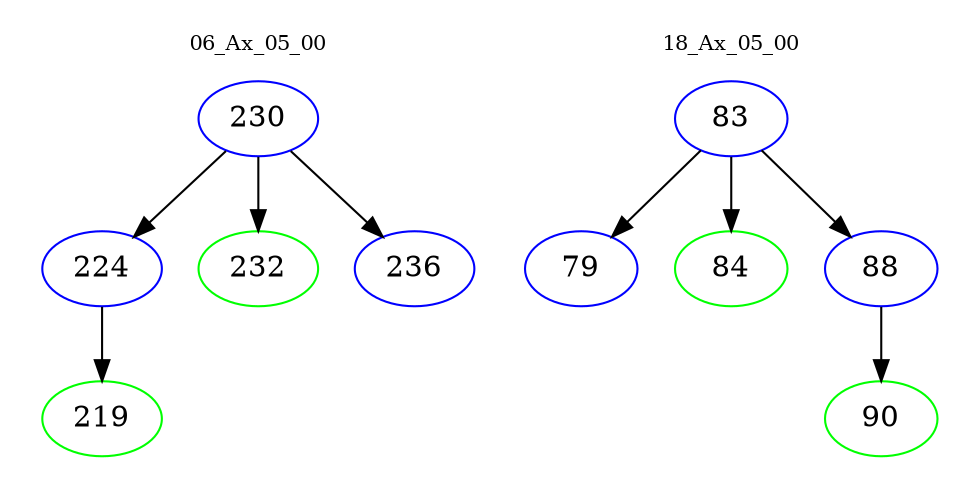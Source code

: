 digraph{
subgraph cluster_0 {
color = white
label = "06_Ax_05_00";
fontsize=10;
T0_230 [label="230", color="blue"]
T0_230 -> T0_224 [color="black"]
T0_224 [label="224", color="blue"]
T0_224 -> T0_219 [color="black"]
T0_219 [label="219", color="green"]
T0_230 -> T0_232 [color="black"]
T0_232 [label="232", color="green"]
T0_230 -> T0_236 [color="black"]
T0_236 [label="236", color="blue"]
}
subgraph cluster_1 {
color = white
label = "18_Ax_05_00";
fontsize=10;
T1_83 [label="83", color="blue"]
T1_83 -> T1_79 [color="black"]
T1_79 [label="79", color="blue"]
T1_83 -> T1_84 [color="black"]
T1_84 [label="84", color="green"]
T1_83 -> T1_88 [color="black"]
T1_88 [label="88", color="blue"]
T1_88 -> T1_90 [color="black"]
T1_90 [label="90", color="green"]
}
}
